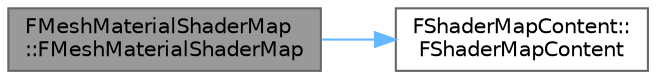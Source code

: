 digraph "FMeshMaterialShaderMap::FMeshMaterialShaderMap"
{
 // INTERACTIVE_SVG=YES
 // LATEX_PDF_SIZE
  bgcolor="transparent";
  edge [fontname=Helvetica,fontsize=10,labelfontname=Helvetica,labelfontsize=10];
  node [fontname=Helvetica,fontsize=10,shape=box,height=0.2,width=0.4];
  rankdir="LR";
  Node1 [id="Node000001",label="FMeshMaterialShaderMap\l::FMeshMaterialShaderMap",height=0.2,width=0.4,color="gray40", fillcolor="grey60", style="filled", fontcolor="black",tooltip=" "];
  Node1 -> Node2 [id="edge1_Node000001_Node000002",color="steelblue1",style="solid",tooltip=" "];
  Node2 [id="Node000002",label="FShaderMapContent::\lFShaderMapContent",height=0.2,width=0.4,color="grey40", fillcolor="white", style="filled",URL="$db/df8/classFShaderMapContent.html#a76d258e9709f76f85287956040f6dd1c",tooltip="Default constructor."];
}
